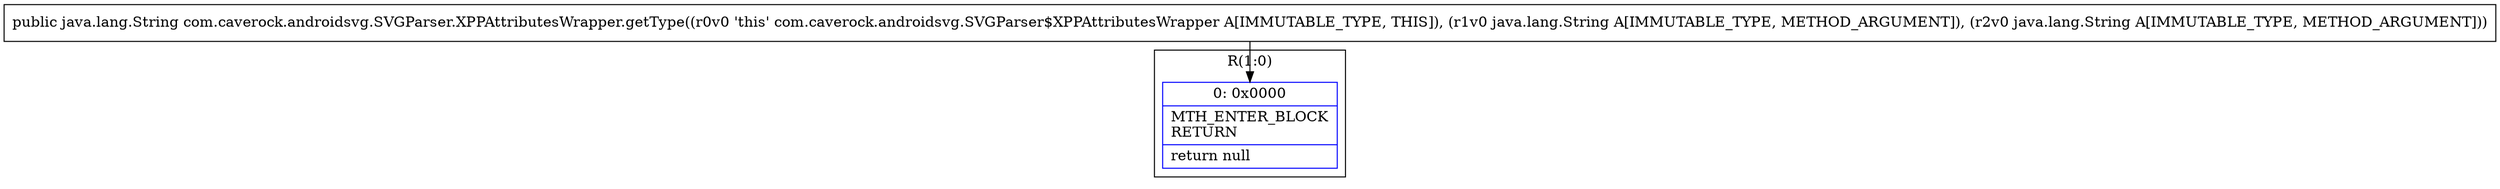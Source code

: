 digraph "CFG forcom.caverock.androidsvg.SVGParser.XPPAttributesWrapper.getType(Ljava\/lang\/String;Ljava\/lang\/String;)Ljava\/lang\/String;" {
subgraph cluster_Region_828813317 {
label = "R(1:0)";
node [shape=record,color=blue];
Node_0 [shape=record,label="{0\:\ 0x0000|MTH_ENTER_BLOCK\lRETURN\l|return null\l}"];
}
MethodNode[shape=record,label="{public java.lang.String com.caverock.androidsvg.SVGParser.XPPAttributesWrapper.getType((r0v0 'this' com.caverock.androidsvg.SVGParser$XPPAttributesWrapper A[IMMUTABLE_TYPE, THIS]), (r1v0 java.lang.String A[IMMUTABLE_TYPE, METHOD_ARGUMENT]), (r2v0 java.lang.String A[IMMUTABLE_TYPE, METHOD_ARGUMENT])) }"];
MethodNode -> Node_0;
}

